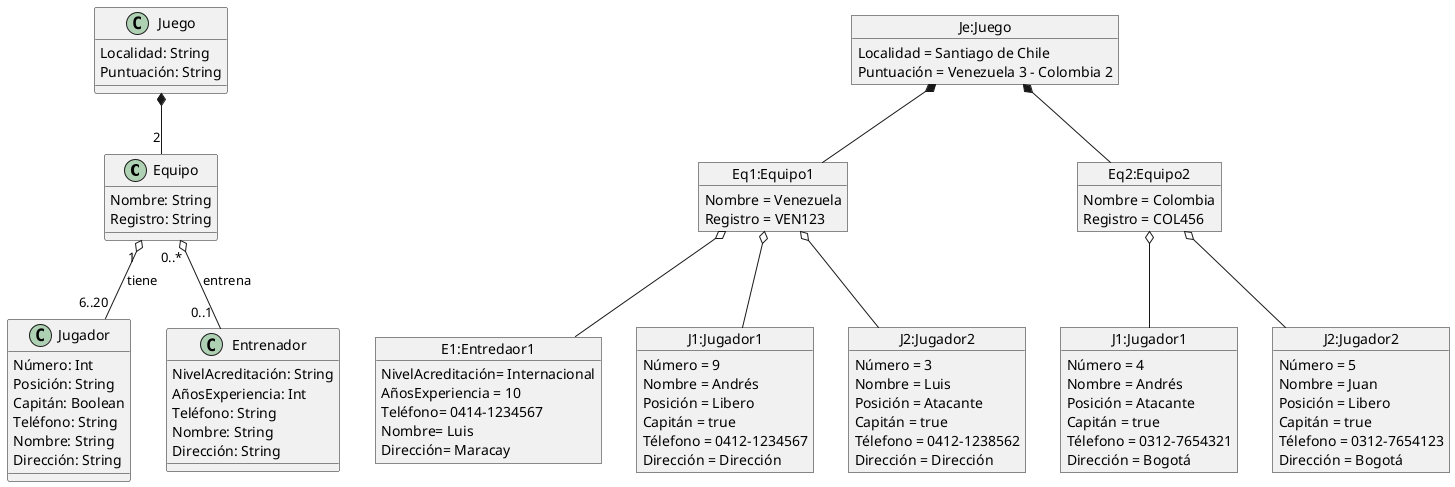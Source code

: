 @startuml Ejercicio f
class Equipo
{
    Nombre: String
    Registro: String
}
class Jugador
{
    Número: Int
    Posición: String
    Capitán: Boolean
    Teléfono: String
    Nombre: String
    Dirección: String 
}
class Entrenador
{
    NivelAcreditación: String
    AñosExperiencia: Int
    Teléfono: String
    Nombre: String
    Dirección: String  
}
class Juego
{
    Localidad: String
    Puntuación: String
}

Equipo "1 " o-- "6..20"Jugador :tiene
Equipo "0..*" o-- "0..1 "Entrenador :entrena
Juego *-- "2" Equipo

object "E1:Entredaor1" as e1
e1 : NivelAcreditación= Internacional
e1 : AñosExperiencia = 10 
e1 : Teléfono= 0414-1234567
e1 : Nombre= Luis
e1 : Dirección= Maracay

object "Eq1:Equipo1" as eq1
eq1 : Nombre = Venezuela
eq1 : Registro = VEN123


object "Eq2:Equipo2" as eq2
eq2 : Nombre = Colombia
eq2 : Registro = COL456


object "J1:Jugador1" as j1
j1 : Número = 9
j1 : Nombre = Andrés
j1 : Posición = Libero
j1 : Capitán = true
j1 : Télefono = 0412-1234567
j1 : Dirección = Dirección

object "J2:Jugador2" as j2
j2 : Número = 3
j2 : Nombre = Luis
j2 : Posición = Atacante
j2 : Capitán = true
j2 : Télefono = 0412-1238562
j2 : Dirección = Dirección

object "J1:Jugador1" as j3
j3 : Número = 4
j3 : Nombre = Andrés
j3 : Posición = Atacante
j3 : Capitán = true
j3 : Télefono = 0312-7654321
j3 : Dirección = Bogotá
object "J2:Jugador2" as j4
j4 : Número = 5
j4 : Nombre = Juan
j4 : Posición = Libero
j4 : Capitán = true
j4 : Télefono = 0312-7654123
j4 : Dirección = Bogotá


object "Je:Juego" as je
je : Localidad = Santiago de Chile
je : Puntuación = Venezuela 3 - Colombia 2


eq1 o-- j1
eq1 o-- j2
eq1 o-- e1
eq2 o-- j3
eq2 o-- j4
je *-- eq1
je *-- eq2





@enduml